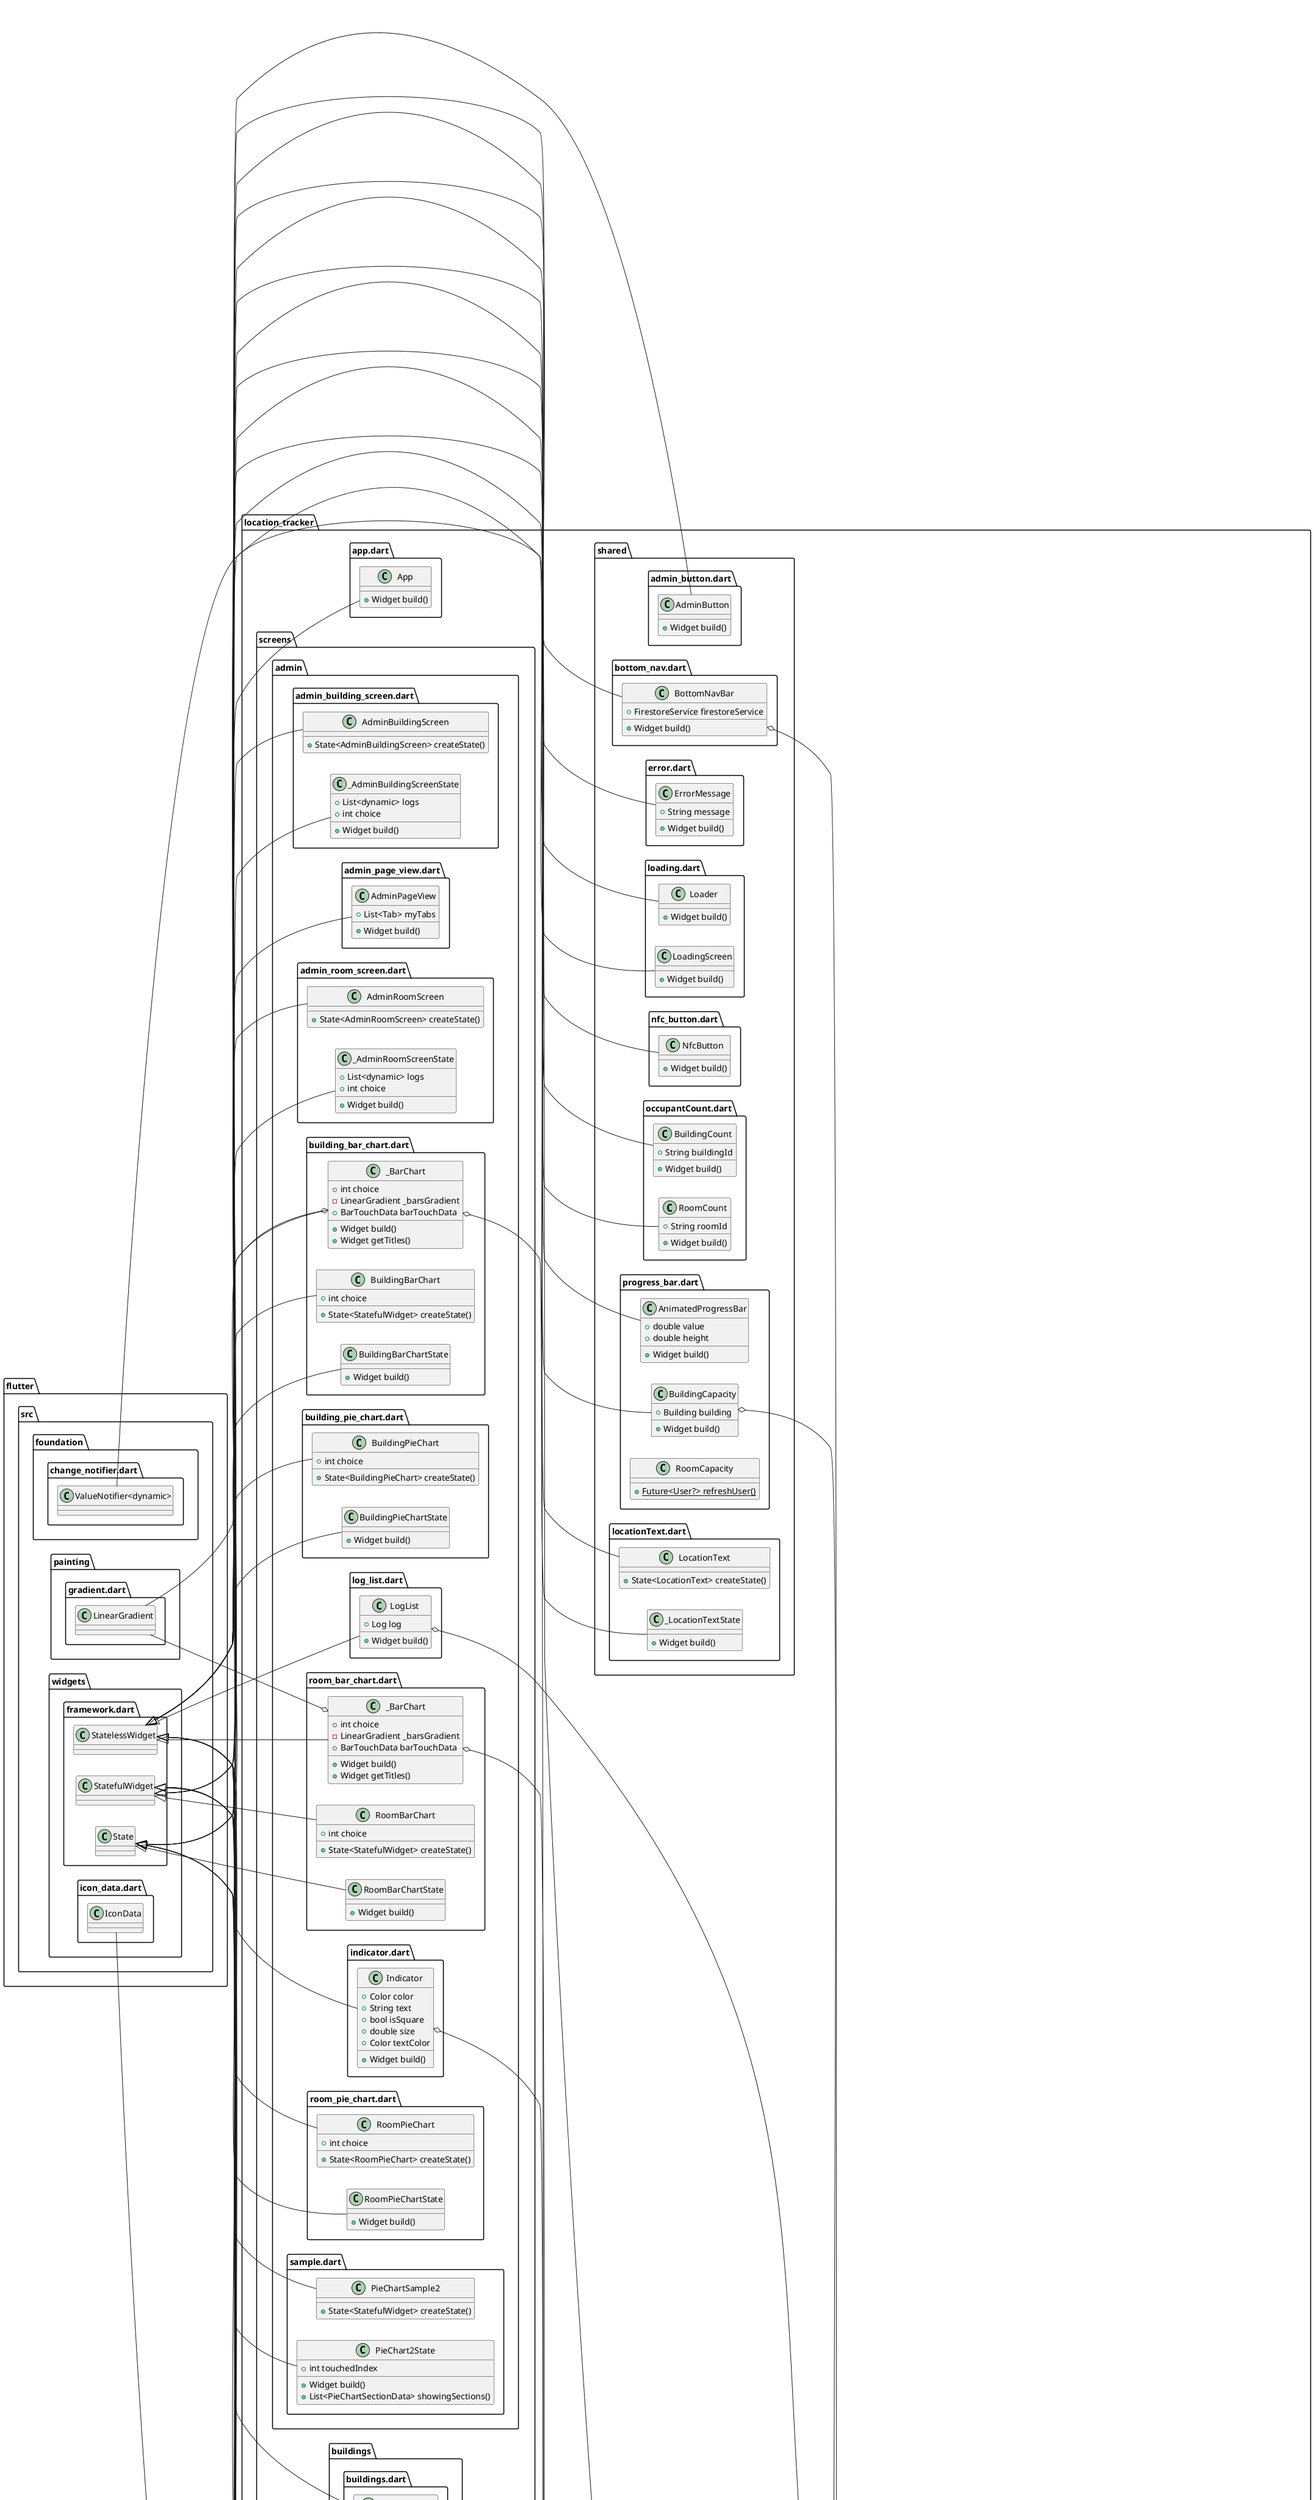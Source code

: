 @startuml location_tracker
left to right direction

set namespaceSeparator ::

class "location_tracker::app.dart::App" {
  +Widget build()
}

"flutter::src::widgets::framework.dart::StatelessWidget" <|-- "location_tracker::app.dart::App"

class "location_tracker::models::geofence_model.dart::GeofenceModel" {
  +String geofenceStatus
  +String geofenceId
}

class "location_tracker::models::models.dart::Building" {
  +String id
  +String name
  +double lat
  +double lng
  +String img
  +String desc
  +int capacity
  +Map<String, dynamic> toJson()
}

class "location_tracker::models::models.dart::Room" {
  +String id
  +String buildingId
  +int capacity
  +String name
  +String img
  +String desc
  +Map<String, dynamic> toJson()
}

class "location_tracker::models::models.dart::Desk" {
  +String id
  +String roomId
  +bool occupied
  +bool reserved
  +Map<String, dynamic> toJson()
}

class "location_tracker::models::models.dart::User" {
  +String displayName
  +String email
  +bool isAdmin
  +String photoUrl
  +String uid
  +Map<String, dynamic> toJson()
}

class "location_tracker::models::models.dart::UserInBuilding" {
  +String buildingId
  +String userId
  +Map<String, dynamic> toJson()
  {static} +dynamic fromSnapshot()
}

class "location_tracker::models::models.dart::UserInRoom" {
  +String roomId
  +String userId
  +Map<String, dynamic> toJson()
}

class "location_tracker::models::models.dart::Log" {
  +String buildingId
  +bool entry
  +String userId
  +String? roomId
  +dynamic timestamp
  +Map<String, dynamic> toJson()
}

class "location_tracker::models::user_location.dart::UserLocation" {
  +double lat
  +double lng
}

class "location_tracker::screens::admin::admin_building_screen.dart::AdminBuildingScreen" { 
  +State<AdminBuildingScreen> createState()
}

"flutter::src::widgets::framework.dart::StatefulWidget" <|-- "location_tracker::screens::admin::admin_building_screen.dart::AdminBuildingScreen"

class "location_tracker::screens::admin::admin_building_screen.dart::_AdminBuildingScreenState" {
  +List<dynamic> logs
  +int choice
  +Widget build()
}

"flutter::src::widgets::framework.dart::State" <|-- "location_tracker::screens::admin::admin_building_screen.dart::_AdminBuildingScreenState"

class "location_tracker::screens::admin::admin_page_view.dart::AdminPageView" {
  +List<Tab> myTabs
  +Widget build()
}

"flutter::src::widgets::framework.dart::StatelessWidget" <|-- "location_tracker::screens::admin::admin_page_view.dart::AdminPageView"

class "location_tracker::screens::admin::admin_room_screen.dart::AdminRoomScreen" {
  +State<AdminRoomScreen> createState()
}

"flutter::src::widgets::framework.dart::StatefulWidget" <|-- "location_tracker::screens::admin::admin_room_screen.dart::AdminRoomScreen"

class "location_tracker::screens::admin::admin_room_screen.dart::_AdminRoomScreenState" {   
  +List<dynamic> logs
  +int choice
  +Widget build()
}

"flutter::src::widgets::framework.dart::State" <|-- "location_tracker::screens::admin::admin_room_screen.dart::_AdminRoomScreenState"

class "location_tracker::screens::admin::building_bar_chart.dart::_BarChart" {
  +int choice
  -LinearGradient _barsGradient
  +BarTouchData barTouchData
  +Widget build()
  +Widget getTitles()
}

"location_tracker::screens::admin::building_bar_chart.dart::_BarChart" o-- "flutter::src::painting::gradient.dart::LinearGradient"
"location_tracker::screens::admin::building_bar_chart.dart::_BarChart" o-- "fl_chart::src::chart::bar_chart::bar_chart_data.dart::BarTouchData"
"flutter::src::widgets::framework.dart::StatelessWidget" <|-- "location_tracker::screens::admin::building_bar_chart.dart::_BarChart"

class "location_tracker::screens::admin::building_bar_chart.dart::BuildingBarChart" {       
  +int choice
  +State<StatefulWidget> createState()
}

"flutter::src::widgets::framework.dart::StatefulWidget" <|-- "location_tracker::screens::admin::building_bar_chart.dart::BuildingBarChart"

class "location_tracker::screens::admin::building_bar_chart.dart::BuildingBarChartState" {  
  +Widget build()
}

"flutter::src::widgets::framework.dart::State" <|-- "location_tracker::screens::admin::building_bar_chart.dart::BuildingBarChartState"

class "location_tracker::screens::admin::building_pie_chart.dart::BuildingPieChart" {       
  +int choice
  +State<BuildingPieChart> createState()
}

"flutter::src::widgets::framework.dart::StatefulWidget" <|-- "location_tracker::screens::admin::building_pie_chart.dart::BuildingPieChart"

class "location_tracker::screens::admin::building_pie_chart.dart::BuildingPieChartState" {  
  +Widget build()
}

"flutter::src::widgets::framework.dart::State" <|-- "location_tracker::screens::admin::building_pie_chart.dart::BuildingPieChartState"

class "location_tracker::screens::admin::indicator.dart::Indicator" {
  +Color color
  +String text
  +bool isSquare
  +double size
  +Color textColor
  +Widget build()
}

"location_tracker::screens::admin::indicator.dart::Indicator" o-- "dart::ui::Color"
"flutter::src::widgets::framework.dart::StatelessWidget" <|-- "location_tracker::screens::admin::indicator.dart::Indicator"

class "location_tracker::screens::admin::log_list.dart::LogList" {
  +Log log
  +Widget build()
}

"location_tracker::screens::admin::log_list.dart::LogList" o-- "location_tracker::models::models.dart::Log"
"flutter::src::widgets::framework.dart::StatelessWidget" <|-- "location_tracker::screens::admin::log_list.dart::LogList"

class "location_tracker::screens::admin::room_bar_chart.dart::_BarChart" {
  +int choice
  -LinearGradient _barsGradient
  +BarTouchData barTouchData
  +Widget build()
  +Widget getTitles()
}

"location_tracker::screens::admin::room_bar_chart.dart::_BarChart" o-- "flutter::src::painting::gradient.dart::LinearGradient"
"location_tracker::screens::admin::room_bar_chart.dart::_BarChart" o-- "fl_chart::src::chart::bar_chart::bar_chart_data.dart::BarTouchData"
"flutter::src::widgets::framework.dart::StatelessWidget" <|-- "location_tracker::screens::admin::room_bar_chart.dart::_BarChart"

class "location_tracker::screens::admin::room_bar_chart.dart::RoomBarChart" {
  +int choice
  +State<StatefulWidget> createState()
}

"flutter::src::widgets::framework.dart::StatefulWidget" <|-- "location_tracker::screens::admin::room_bar_chart.dart::RoomBarChart"

class "location_tracker::screens::admin::room_bar_chart.dart::RoomBarChartState" {
  +Widget build()
}

"flutter::src::widgets::framework.dart::State" <|-- "location_tracker::screens::admin::room_bar_chart.dart::RoomBarChartState"

class "location_tracker::screens::admin::room_pie_chart.dart::RoomPieChart" {
  +int choice
  +State<RoomPieChart> createState()
}

"flutter::src::widgets::framework.dart::StatefulWidget" <|-- "location_tracker::screens::admin::room_pie_chart.dart::RoomPieChart"

class "location_tracker::screens::admin::room_pie_chart.dart::RoomPieChartState" {
  +Widget build()
}

"flutter::src::widgets::framework.dart::State" <|-- "location_tracker::screens::admin::room_pie_chart.dart::RoomPieChartState"

class "location_tracker::screens::admin::sample.dart::PieChartSample2" {
  +State<StatefulWidget> createState()
}

"flutter::src::widgets::framework.dart::StatefulWidget" <|-- "location_tracker::screens::admin::sample.dart::PieChartSample2"

class "location_tracker::screens::admin::sample.dart::PieChart2State" {
  +int touchedIndex
  +Widget build()
  +List<PieChartSectionData> showingSections()
}

"flutter::src::widgets::framework.dart::State" <|-- "location_tracker::screens::admin::sample.dart::PieChart2State"

class "location_tracker::screens::buildings::buildings.dart::BuildingView" {
  +Building building
  +Widget build()
}

"location_tracker::screens::buildings::buildings.dart::BuildingView" o-- "location_tracker::models::models.dart::Building"
"flutter::src::widgets::framework.dart::StatelessWidget" <|-- "location_tracker::screens::buildings::buildings.dart::BuildingView"

class "location_tracker::screens::buildings::buildings.dart::BuildingScreen" {
  +Building building
  +Widget build()
}

"location_tracker::screens::buildings::buildings.dart::BuildingScreen" o-- "location_tracker::models::models.dart::Building"
"flutter::src::widgets::framework.dart::StatelessWidget" <|-- "location_tracker::screens::buildings::buildings.dart::BuildingScreen"

class "location_tracker::screens::home_screen::home_screen.dart::HomeScreen" {
  +FirestoreService firestoreService
  +Widget build()
}

"location_tracker::screens::home_screen::home_screen.dart::HomeScreen" o-- "location_tracker::services::firestore.dart::FirestoreService"
"flutter::src::widgets::framework.dart::StatelessWidget" <|-- "location_tracker::screens::home_screen::home_screen.dart::HomeScreen"

class "location_tracker::screens::index_screen::index_screen.dart::IndexScreen" {
  +State<IndexScreen> createState()
}

"flutter::src::widgets::framework.dart::StatefulWidget" <|-- "location_tracker::screens::index_screen::index_screen.dart::IndexScreen"

class "location_tracker::screens::index_screen::index_screen.dart::_IndexScreenState" {     
  +NfcService nfcService
  +void initState()
  +Widget build()
}

"location_tracker::screens::index_screen::index_screen.dart::_IndexScreenState" o-- "location_tracker::services::nfcService.dart::NfcService"
"flutter::src::widgets::framework.dart::State" <|-- "location_tracker::screens::index_screen::index_screen.dart::_IndexScreenState"

class "location_tracker::screens::login_screen::login_screen.dart::LoginScreen" {
  +Widget build()
}

"flutter::src::widgets::framework.dart::StatelessWidget" <|-- "location_tracker::screens::login_screen::login_screen.dart::LoginScreen"

class "location_tracker::screens::login_screen::login_screen.dart::LoginButton" {
  +Color color
  +IconData icon
  +String text
  +Function loginMethod
  +Widget build()
}

"location_tracker::screens::login_screen::login_screen.dart::LoginButton" o-- "dart::ui::Color"
"location_tracker::screens::login_screen::login_screen.dart::LoginButton" o-- "flutter::src::widgets::icon_data.dart::IconData"
"flutter::src::widgets::framework.dart::StatelessWidget" <|-- "location_tracker::screens::login_screen::login_screen.dart::LoginButton"

class "location_tracker::screens::map_screen::map_screen.dart::MapScreen" {
  +_MapScreenState createState()
}

"flutter::src::widgets::framework.dart::StatefulWidget" <|-- "location_tracker::screens::map_screen::map_screen.dart::MapScreen"

class "location_tracker::screens::map_screen::map_screen.dart::_MapScreenState" {
  -Completer<GoogleMapController> _controller
  -Set<Marker> _markers
  -Set<Circle> _circles
  -BitmapDescriptor _markerIcon
  +void initState()
  -void _setMarkerIcon()
  -void _setCircles()
  -void _onMapCreated()
  +Widget build()
  +Future<void> centerScreen()
}

"location_tracker::screens::map_screen::map_screen.dart::_MapScreenState" o-- "dart::async::Completer<GoogleMapController>"
"location_tracker::screens::map_screen::map_screen.dart::_MapScreenState" o-- "google_maps_flutter_platform_interface::src::types::bitmap.dart::BitmapDescriptor"
"flutter::src::widgets::framework.dart::State" <|-- "location_tracker::screens::map_screen::map_screen.dart::_MapScreenState"

class "location_tracker::screens::profile_screen::profile_screen.dart::ProfileScreen" {     
  +Widget build()
}

"flutter::src::widgets::framework.dart::StatelessWidget" <|-- "location_tracker::screens::profile_screen::profile_screen.dart::ProfileScreen"

class "location_tracker::screens::rooms::desk_list.dart::DeskList" {
  +Desk desk
  +void Function() onReserveSelected
  +Widget build()
}

"location_tracker::screens::rooms::desk_list.dart::DeskList" o-- "location_tracker::models::models.dart::Desk"
"location_tracker::screens::rooms::desk_list.dart::DeskList" o-- "dart::ui::void Function()"
"flutter::src::widgets::framework.dart::StatelessWidget" <|-- "location_tracker::screens::rooms::desk_list.dart::DeskList"

class "location_tracker::screens::rooms::desk_sheet.dart::DeskSheet" {
  +Room room
  +State<DeskSheet> createState()
}

"location_tracker::screens::rooms::desk_sheet.dart::DeskSheet" o-- "location_tracker::models::models.dart::Room"
"flutter::src::widgets::framework.dart::StatefulWidget" <|-- "location_tracker::screens::rooms::desk_sheet.dart::DeskSheet"

class "location_tracker::screens::rooms::desk_sheet.dart::_DeskSheetState" {
  +Widget build()
}

"flutter::src::widgets::framework.dart::State" <|-- "location_tracker::screens::rooms::desk_sheet.dart::_DeskSheetState"

class "location_tracker::screens::rooms::reservation_alert.dart::ReservationAlert" {        
  +String deskId
  +Widget build()
}

"flutter::src::widgets::framework.dart::StatelessWidget" <|-- "location_tracker::screens::rooms::reservation_alert.dart::ReservationAlert"

class "location_tracker::screens::rooms::rooms.dart::RoomView" {
  +Room room
  +Widget build()
}

"location_tracker::screens::rooms::rooms.dart::RoomView" o-- "location_tracker::models::models.dart::Room"
"flutter::src::widgets::framework.dart::StatelessWidget" <|-- "location_tracker::screens::rooms::rooms.dart::RoomView"

class "location_tracker::screens::rooms::rooms.dart::RoomScreen" {
  +Room room
  +State<RoomScreen> createState()
}

"location_tracker::screens::rooms::rooms.dart::RoomScreen" o-- "location_tracker::models::models.dart::Room"
"flutter::src::widgets::framework.dart::StatefulWidget" <|-- "location_tracker::screens::rooms::rooms.dart::RoomScreen"

class "location_tracker::screens::rooms::rooms.dart::_RoomScreenState" {
  +Widget build()
}

"flutter::src::widgets::framework.dart::State" <|-- "location_tracker::screens::rooms::rooms.dart::_RoomScreenState"

class "location_tracker::services::auth.dart::AuthService" {
  +Stream<User?> userStream
  +User? user
  +String? getUserName()
  +String? getUserEmail()
  +bool getUserVerified()
  +Future<void> anonLogin()
  +Future<void> signOut()
  +Future<void> googleLogin()
}

"location_tracker::services::auth.dart::AuthService" o-- "dart::async::Stream<User>"        
"location_tracker::services::auth.dart::AuthService" o-- "firebase_auth::firebase_auth.dart::User"

class "location_tracker::services::firestore.dart::FirestoreService" {
  -FirebaseFirestore _db
  +User? user
  +Future<List<Building>> getAllBuildings()
  +Future<List<Room>> getAllRooms()
  +Future<List<Room>> getRooms()
  +Future<List<Desk>> getDesks()
  +Future<List<Desk>> getAllDesks()
  +Future<void> reserveDesk()
  +Future<void> occupyDesk()
  +Future<void> releaseDesk()
  +Future<List<dynamic>> getAllUsersInBuildings()
  +Future<List<dynamic>> getAllUsersInRooms()
  +Future<List<UserInBuilding>> getAllUsersInBuildings2()
  +Future<int> getUsersInBuildings()
  +Future<String> getUsersInRooms()
  +Future<List<User>> getAllUsers()
  +Future<void> userSetup()
  +Future<Building> getCurrentBuilding()
  +Future<String> getCurrentBuildingId()
  +Future<void> addUserInBuildings()
  +Future<void> removeUserInBuildings()
  +Future<void> addOrRemoveUserInRooms()
  +Future<void> addOrRemoveUserFromDesk()
  +Stream<List<UserInBuilding>> streamUsersInBuildings()
  +Stream<List<UserInRoom>> streamUsersInRooms()
  +Stream<User> streamUser()
  +Stream<List<Log>> streamLogs()
  +Stream<List<Desk>> streamDesks()
  +Future<void> addLog()
  +Future<void> addRoomLog()
  +Future<void> removeRoomLog()
  +Future<List<Log>> getTodaysLogs()
  +Future<List<Log>> getLastMonthsLogs()
  +Future<List<Log>> getAllTimeLogs()
}

"location_tracker::services::firestore.dart::FirestoreService" o-- "cloud_firestore::cloud_firestore.dart::FirebaseFirestore"
"location_tracker::services::firestore.dart::FirestoreService" o-- "firebase_auth::firebase_auth.dart::User"

class "location_tracker::services::geofencing_service.dart::GeofencingService" {
  -GeofenceModel _geofenceModel
  {static} +String currentGeofenceStatus
  {static} +String currentGeofenceId
  +FirestoreService firestoreService
  -GeofenceService _geofenceService
  -List<Geofence> _geofenceList
  -StreamController<GeofenceModel> _geofenceController
  +Stream<GeofenceModel> geofenceStream
  +void geofenceCallbacks()
  -void _onLocationServicesStatusChanged()
  -void _onError()
  -Future<void> _onGeofenceStatusChanged()
  +Future<GeofenceModel> getGeofenceModel()
  {static} +String getCurrentGeofenceId()
  {static} +String getCurrentGeofenceStatus()
}

"location_tracker::services::geofencing_service.dart::GeofencingService" o-- "location_tracker::models::geofence_model.dart::GeofenceModel"
"location_tracker::services::geofencing_service.dart::GeofencingService" o-- "location_tracker::services::firestore.dart::FirestoreService"
"location_tracker::services::geofencing_service.dart::GeofencingService" o-- "geofence_service::geofence_service.dart::GeofenceService"
"location_tracker::services::geofencing_service.dart::GeofencingService" o-- "dart::async::StreamController<GeofenceModel>"
"location_tracker::services::geofencing_service.dart::GeofencingService" o-- "dart::async::Stream<GeofenceModel>"

class "location_tracker::services::location_service.dart::LocationService" {
  -UserLocation _currentLocation
  +Location location
  -StreamController<UserLocation> _locationController
  +Stream<UserLocation> locationStream
  +Future<UserLocation> getLocation()
}

"location_tracker::services::location_service.dart::LocationService" o-- "location_tracker::models::user_location.dart::UserLocation"
"location_tracker::services::location_service.dart::LocationService" o-- "location::location.dart::Location"
"location_tracker::services::location_service.dart::LocationService" o-- "dart::async::StreamController<UserLocation>"
"location_tracker::services::location_service.dart::LocationService" o-- "dart::async::Stream<UserLocation>"

class "location_tracker::services::nfcService.dart::NfcService" {
  +FirestoreService firestoreService
  +ValueNotifier<dynamic> result
  +void tagReader()
  +void getPayload()
}

"location_tracker::services::nfcService.dart::NfcService" o-- "location_tracker::services::firestore.dart::FirestoreService"
"location_tracker::services::nfcService.dart::NfcService" o-- "flutter::src::foundation::change_notifier.dart::ValueNotifier<dynamic>"

class "location_tracker::shared::admin_button.dart::AdminButton" {
  +Widget build()
}

"flutter::src::widgets::framework.dart::StatelessWidget" <|-- "location_tracker::shared::admin_button.dart::AdminButton"

class "location_tracker::shared::bottom_nav.dart::BottomNavBar" {
  +FirestoreService firestoreService
  +Widget build()
}

"location_tracker::shared::bottom_nav.dart::BottomNavBar" o-- "location_tracker::services::firestore.dart::FirestoreService"
"flutter::src::widgets::framework.dart::StatelessWidget" <|-- "location_tracker::shared::bottom_nav.dart::BottomNavBar"

class "location_tracker::shared::error.dart::ErrorMessage" {
  +String message
  +Widget build()
}

"flutter::src::widgets::framework.dart::StatelessWidget" <|-- "location_tracker::shared::error.dart::ErrorMessage"

class "location_tracker::shared::loading.dart::Loader" {
  +Widget build()
}

"flutter::src::widgets::framework.dart::StatelessWidget" <|-- "location_tracker::shared::loading.dart::Loader"

class "location_tracker::shared::loading.dart::LoadingScreen" {
  +Widget build()
}

"flutter::src::widgets::framework.dart::StatelessWidget" <|-- "location_tracker::shared::loading.dart::LoadingScreen"

class "location_tracker::shared::locationText.dart::LocationText" {
  +State<LocationText> createState()
}

"flutter::src::widgets::framework.dart::StatefulWidget" <|-- "location_tracker::shared::locationText.dart::LocationText"

class "location_tracker::shared::locationText.dart::_LocationTextState" {
  +Widget build()
}

"flutter::src::widgets::framework.dart::State" <|-- "location_tracker::shared::locationText.dart::_LocationTextState"

class "location_tracker::shared::nfc_button.dart::NfcButton" {
  +Widget build()
}

"flutter::src::widgets::framework.dart::StatelessWidget" <|-- "location_tracker::shared::nfc_button.dart::NfcButton"

class "location_tracker::shared::occupantCount.dart::BuildingCount" {
  +String buildingId
  +Widget build()
}

"flutter::src::widgets::framework.dart::StatelessWidget" <|-- "location_tracker::shared::occupantCount.dart::BuildingCount"

class "location_tracker::shared::occupantCount.dart::RoomCount" {
  +String roomId
  +Widget build()
}

"flutter::src::widgets::framework.dart::StatelessWidget" <|-- "location_tracker::shared::occupantCount.dart::RoomCount"

class "location_tracker::shared::progress_bar.dart::AnimatedProgressBar" {
  +double value
  +double height
  +Widget build()
}

"flutter::src::widgets::framework.dart::StatelessWidget" <|-- "location_tracker::shared::progress_bar.dart::AnimatedProgressBar"

class "location_tracker::shared::progress_bar.dart::BuildingCapacity" {
  +Building building
  +Widget build()
}

"location_tracker::shared::progress_bar.dart::BuildingCapacity" o-- "location_tracker::models::models.dart::Building"
"flutter::src::widgets::framework.dart::StatelessWidget" <|-- "location_tracker::shared::progress_bar.dart::BuildingCapacity"

class "location_tracker::shared::progress_bar.dart::RoomCapacity" {
  {static} +Future<User?> refreshUser()
}

@enduml